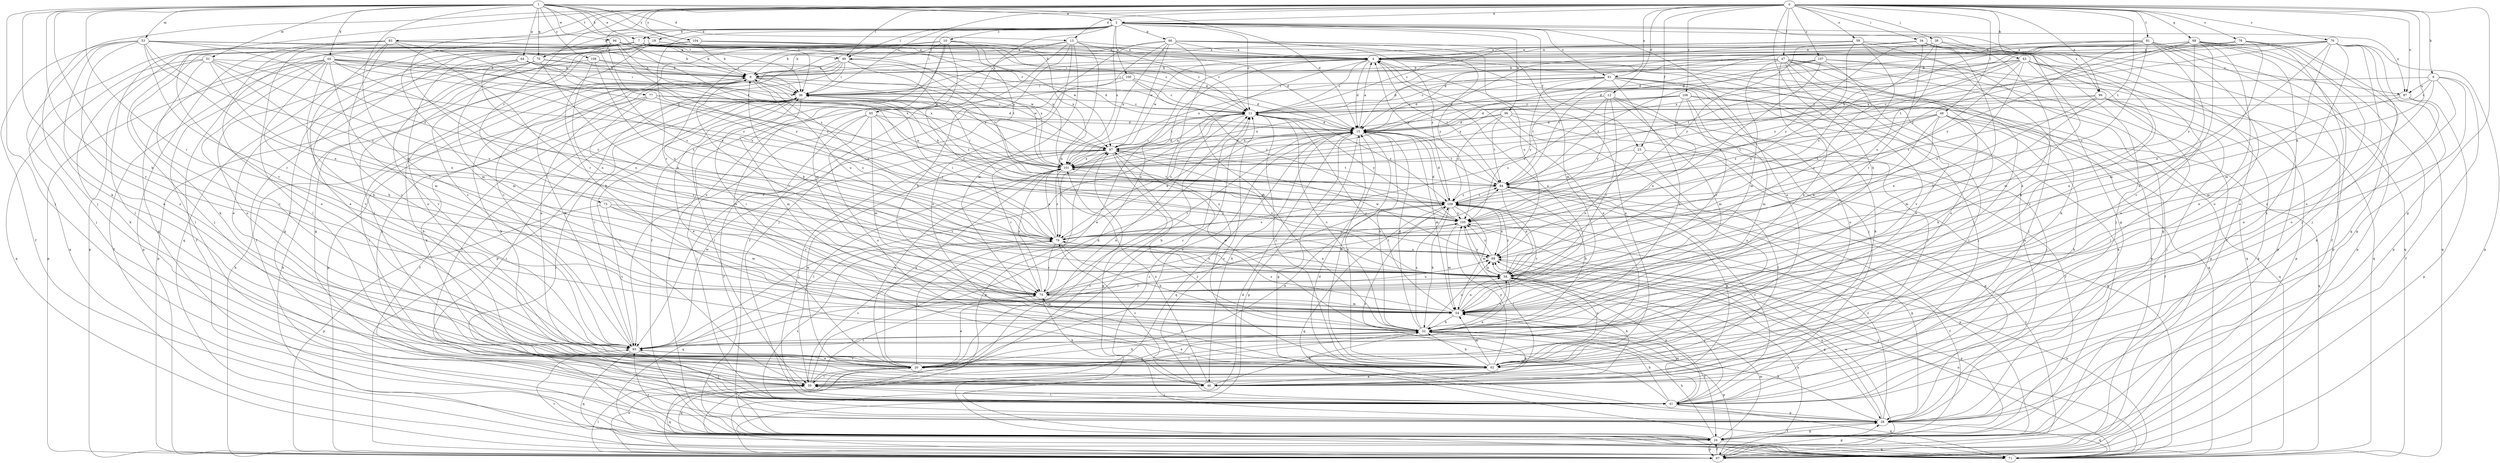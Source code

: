 strict digraph  {
0;
1;
2;
4;
6;
7;
8;
10;
11;
12;
13;
15;
19;
20;
23;
24;
28;
32;
34;
36;
38;
41;
43;
44;
46;
47;
48;
49;
50;
51;
53;
54;
58;
59;
61;
62;
64;
65;
66;
67;
68;
70;
71;
73;
75;
76;
77;
78;
79;
81;
83;
84;
87;
88;
93;
94;
96;
97;
99;
100;
101;
104;
105;
106;
107;
108;
109;
0 -> 2  [label=a];
0 -> 6  [label=b];
0 -> 12  [label=d];
0 -> 13  [label=d];
0 -> 23  [label=f];
0 -> 28  [label=g];
0 -> 32  [label=h];
0 -> 34  [label=i];
0 -> 36  [label=i];
0 -> 38  [label=j];
0 -> 41  [label=j];
0 -> 43  [label=k];
0 -> 47  [label=l];
0 -> 48  [label=l];
0 -> 49  [label=l];
0 -> 58  [label=n];
0 -> 59  [label=o];
0 -> 61  [label=o];
0 -> 68  [label=q];
0 -> 73  [label=r];
0 -> 75  [label=r];
0 -> 76  [label=s];
0 -> 77  [label=s];
0 -> 78  [label=s];
0 -> 81  [label=t];
0 -> 83  [label=t];
0 -> 84  [label=t];
0 -> 87  [label=u];
0 -> 93  [label=v];
0 -> 99  [label=x];
0 -> 104  [label=y];
0 -> 106  [label=z];
0 -> 107  [label=z];
1 -> 2  [label=a];
1 -> 7  [label=b];
1 -> 13  [label=d];
1 -> 15  [label=d];
1 -> 19  [label=e];
1 -> 32  [label=h];
1 -> 36  [label=i];
1 -> 41  [label=j];
1 -> 44  [label=k];
1 -> 46  [label=k];
1 -> 51  [label=m];
1 -> 53  [label=m];
1 -> 54  [label=m];
1 -> 64  [label=p];
1 -> 70  [label=q];
1 -> 75  [label=r];
1 -> 84  [label=t];
1 -> 93  [label=v];
1 -> 94  [label=w];
1 -> 104  [label=y];
1 -> 108  [label=z];
2 -> 7  [label=b];
2 -> 10  [label=c];
2 -> 11  [label=c];
2 -> 19  [label=e];
2 -> 23  [label=f];
2 -> 28  [label=g];
2 -> 36  [label=i];
2 -> 49  [label=l];
2 -> 61  [label=o];
2 -> 62  [label=o];
2 -> 65  [label=p];
2 -> 66  [label=p];
2 -> 70  [label=q];
2 -> 71  [label=q];
2 -> 75  [label=r];
2 -> 87  [label=u];
2 -> 96  [label=w];
2 -> 99  [label=x];
2 -> 100  [label=x];
2 -> 101  [label=x];
4 -> 8  [label=b];
4 -> 11  [label=c];
4 -> 15  [label=d];
4 -> 32  [label=h];
4 -> 41  [label=j];
4 -> 62  [label=o];
4 -> 84  [label=t];
4 -> 97  [label=w];
6 -> 11  [label=c];
6 -> 20  [label=e];
6 -> 24  [label=f];
6 -> 36  [label=i];
6 -> 54  [label=m];
6 -> 62  [label=o];
6 -> 87  [label=u];
7 -> 4  [label=a];
7 -> 8  [label=b];
7 -> 11  [label=c];
7 -> 15  [label=d];
7 -> 28  [label=g];
7 -> 36  [label=i];
7 -> 41  [label=j];
7 -> 46  [label=k];
7 -> 49  [label=l];
7 -> 54  [label=m];
7 -> 67  [label=p];
7 -> 71  [label=q];
7 -> 87  [label=u];
7 -> 101  [label=x];
8 -> 36  [label=i];
8 -> 46  [label=k];
8 -> 67  [label=p];
8 -> 75  [label=r];
8 -> 79  [label=s];
8 -> 88  [label=u];
8 -> 97  [label=w];
8 -> 101  [label=x];
10 -> 8  [label=b];
10 -> 11  [label=c];
10 -> 24  [label=f];
10 -> 49  [label=l];
10 -> 50  [label=l];
10 -> 54  [label=m];
10 -> 58  [label=n];
10 -> 62  [label=o];
10 -> 84  [label=t];
10 -> 93  [label=v];
10 -> 101  [label=x];
11 -> 15  [label=d];
11 -> 20  [label=e];
11 -> 79  [label=s];
11 -> 93  [label=v];
11 -> 101  [label=x];
11 -> 105  [label=y];
11 -> 109  [label=z];
12 -> 11  [label=c];
12 -> 41  [label=j];
12 -> 50  [label=l];
12 -> 54  [label=m];
12 -> 75  [label=r];
12 -> 79  [label=s];
12 -> 101  [label=x];
12 -> 105  [label=y];
13 -> 4  [label=a];
13 -> 8  [label=b];
13 -> 11  [label=c];
13 -> 24  [label=f];
13 -> 32  [label=h];
13 -> 54  [label=m];
13 -> 58  [label=n];
13 -> 62  [label=o];
13 -> 93  [label=v];
15 -> 4  [label=a];
15 -> 20  [label=e];
15 -> 28  [label=g];
15 -> 32  [label=h];
15 -> 46  [label=k];
15 -> 54  [label=m];
15 -> 62  [label=o];
15 -> 67  [label=p];
15 -> 71  [label=q];
15 -> 75  [label=r];
15 -> 84  [label=t];
15 -> 97  [label=w];
19 -> 4  [label=a];
19 -> 15  [label=d];
19 -> 24  [label=f];
19 -> 28  [label=g];
19 -> 32  [label=h];
19 -> 62  [label=o];
20 -> 11  [label=c];
20 -> 32  [label=h];
20 -> 50  [label=l];
20 -> 71  [label=q];
20 -> 79  [label=s];
20 -> 93  [label=v];
20 -> 101  [label=x];
23 -> 28  [label=g];
23 -> 50  [label=l];
23 -> 58  [label=n];
23 -> 101  [label=x];
24 -> 4  [label=a];
24 -> 11  [label=c];
24 -> 28  [label=g];
24 -> 32  [label=h];
24 -> 36  [label=i];
24 -> 54  [label=m];
24 -> 67  [label=p];
24 -> 71  [label=q];
24 -> 88  [label=u];
24 -> 93  [label=v];
24 -> 97  [label=w];
28 -> 4  [label=a];
28 -> 15  [label=d];
28 -> 24  [label=f];
28 -> 32  [label=h];
28 -> 36  [label=i];
28 -> 71  [label=q];
28 -> 79  [label=s];
28 -> 88  [label=u];
28 -> 109  [label=z];
32 -> 11  [label=c];
32 -> 15  [label=d];
32 -> 20  [label=e];
32 -> 46  [label=k];
32 -> 50  [label=l];
32 -> 58  [label=n];
32 -> 67  [label=p];
32 -> 88  [label=u];
32 -> 93  [label=v];
32 -> 97  [label=w];
32 -> 109  [label=z];
34 -> 4  [label=a];
34 -> 24  [label=f];
34 -> 32  [label=h];
34 -> 36  [label=i];
34 -> 67  [label=p];
34 -> 75  [label=r];
34 -> 105  [label=y];
36 -> 11  [label=c];
36 -> 20  [label=e];
36 -> 24  [label=f];
36 -> 41  [label=j];
36 -> 50  [label=l];
36 -> 54  [label=m];
36 -> 109  [label=z];
38 -> 4  [label=a];
38 -> 32  [label=h];
38 -> 41  [label=j];
38 -> 79  [label=s];
38 -> 88  [label=u];
38 -> 105  [label=y];
41 -> 11  [label=c];
41 -> 28  [label=g];
41 -> 32  [label=h];
41 -> 50  [label=l];
41 -> 54  [label=m];
41 -> 58  [label=n];
41 -> 71  [label=q];
41 -> 84  [label=t];
41 -> 109  [label=z];
43 -> 8  [label=b];
43 -> 15  [label=d];
43 -> 32  [label=h];
43 -> 54  [label=m];
43 -> 62  [label=o];
43 -> 79  [label=s];
43 -> 84  [label=t];
43 -> 88  [label=u];
43 -> 93  [label=v];
43 -> 109  [label=z];
44 -> 8  [label=b];
44 -> 24  [label=f];
44 -> 32  [label=h];
44 -> 36  [label=i];
44 -> 50  [label=l];
44 -> 54  [label=m];
44 -> 58  [label=n];
44 -> 62  [label=o];
44 -> 67  [label=p];
44 -> 93  [label=v];
44 -> 101  [label=x];
44 -> 105  [label=y];
44 -> 109  [label=z];
46 -> 8  [label=b];
46 -> 32  [label=h];
46 -> 79  [label=s];
46 -> 97  [label=w];
46 -> 101  [label=x];
47 -> 8  [label=b];
47 -> 15  [label=d];
47 -> 20  [label=e];
47 -> 32  [label=h];
47 -> 36  [label=i];
47 -> 41  [label=j];
47 -> 50  [label=l];
47 -> 54  [label=m];
47 -> 62  [label=o];
47 -> 67  [label=p];
47 -> 71  [label=q];
47 -> 93  [label=v];
47 -> 101  [label=x];
48 -> 15  [label=d];
48 -> 24  [label=f];
48 -> 32  [label=h];
48 -> 46  [label=k];
48 -> 58  [label=n];
48 -> 71  [label=q];
48 -> 75  [label=r];
48 -> 84  [label=t];
48 -> 109  [label=z];
49 -> 8  [label=b];
49 -> 20  [label=e];
49 -> 36  [label=i];
49 -> 41  [label=j];
49 -> 67  [label=p];
49 -> 84  [label=t];
49 -> 88  [label=u];
49 -> 101  [label=x];
50 -> 4  [label=a];
50 -> 36  [label=i];
50 -> 41  [label=j];
50 -> 71  [label=q];
50 -> 75  [label=r];
50 -> 79  [label=s];
51 -> 8  [label=b];
51 -> 46  [label=k];
51 -> 58  [label=n];
51 -> 71  [label=q];
51 -> 75  [label=r];
51 -> 88  [label=u];
51 -> 93  [label=v];
51 -> 109  [label=z];
53 -> 4  [label=a];
53 -> 20  [label=e];
53 -> 24  [label=f];
53 -> 41  [label=j];
53 -> 58  [label=n];
53 -> 62  [label=o];
53 -> 75  [label=r];
53 -> 79  [label=s];
53 -> 97  [label=w];
53 -> 101  [label=x];
53 -> 109  [label=z];
54 -> 4  [label=a];
54 -> 11  [label=c];
54 -> 24  [label=f];
54 -> 32  [label=h];
54 -> 36  [label=i];
54 -> 58  [label=n];
54 -> 79  [label=s];
54 -> 109  [label=z];
58 -> 8  [label=b];
58 -> 20  [label=e];
58 -> 28  [label=g];
58 -> 41  [label=j];
58 -> 46  [label=k];
58 -> 75  [label=r];
58 -> 105  [label=y];
58 -> 109  [label=z];
59 -> 4  [label=a];
59 -> 8  [label=b];
59 -> 11  [label=c];
59 -> 28  [label=g];
59 -> 46  [label=k];
59 -> 58  [label=n];
59 -> 67  [label=p];
59 -> 75  [label=r];
59 -> 101  [label=x];
61 -> 11  [label=c];
61 -> 15  [label=d];
61 -> 32  [label=h];
61 -> 36  [label=i];
61 -> 41  [label=j];
61 -> 46  [label=k];
61 -> 62  [label=o];
61 -> 71  [label=q];
61 -> 84  [label=t];
61 -> 105  [label=y];
62 -> 4  [label=a];
62 -> 11  [label=c];
62 -> 15  [label=d];
62 -> 32  [label=h];
62 -> 46  [label=k];
62 -> 54  [label=m];
62 -> 75  [label=r];
62 -> 88  [label=u];
62 -> 105  [label=y];
64 -> 8  [label=b];
64 -> 15  [label=d];
64 -> 32  [label=h];
64 -> 62  [label=o];
64 -> 79  [label=s];
64 -> 97  [label=w];
64 -> 101  [label=x];
65 -> 15  [label=d];
65 -> 24  [label=f];
65 -> 41  [label=j];
65 -> 54  [label=m];
65 -> 62  [label=o];
65 -> 79  [label=s];
65 -> 101  [label=x];
66 -> 4  [label=a];
66 -> 8  [label=b];
66 -> 41  [label=j];
66 -> 54  [label=m];
66 -> 62  [label=o];
66 -> 88  [label=u];
66 -> 93  [label=v];
66 -> 97  [label=w];
66 -> 101  [label=x];
66 -> 105  [label=y];
66 -> 109  [label=z];
67 -> 4  [label=a];
67 -> 8  [label=b];
67 -> 15  [label=d];
67 -> 20  [label=e];
67 -> 24  [label=f];
67 -> 28  [label=g];
67 -> 50  [label=l];
67 -> 58  [label=n];
67 -> 84  [label=t];
67 -> 97  [label=w];
68 -> 4  [label=a];
68 -> 15  [label=d];
68 -> 20  [label=e];
68 -> 24  [label=f];
68 -> 46  [label=k];
68 -> 67  [label=p];
68 -> 71  [label=q];
68 -> 84  [label=t];
68 -> 93  [label=v];
68 -> 101  [label=x];
68 -> 105  [label=y];
68 -> 109  [label=z];
70 -> 8  [label=b];
70 -> 20  [label=e];
70 -> 54  [label=m];
70 -> 58  [label=n];
70 -> 93  [label=v];
70 -> 97  [label=w];
71 -> 8  [label=b];
71 -> 11  [label=c];
71 -> 58  [label=n];
71 -> 88  [label=u];
71 -> 93  [label=v];
71 -> 105  [label=y];
73 -> 54  [label=m];
73 -> 67  [label=p];
73 -> 75  [label=r];
73 -> 93  [label=v];
73 -> 105  [label=y];
75 -> 4  [label=a];
75 -> 20  [label=e];
75 -> 46  [label=k];
75 -> 54  [label=m];
75 -> 84  [label=t];
75 -> 88  [label=u];
75 -> 101  [label=x];
75 -> 105  [label=y];
76 -> 4  [label=a];
76 -> 8  [label=b];
76 -> 15  [label=d];
76 -> 20  [label=e];
76 -> 28  [label=g];
76 -> 41  [label=j];
76 -> 54  [label=m];
76 -> 58  [label=n];
76 -> 62  [label=o];
76 -> 67  [label=p];
76 -> 101  [label=x];
77 -> 11  [label=c];
77 -> 15  [label=d];
77 -> 46  [label=k];
77 -> 50  [label=l];
77 -> 75  [label=r];
77 -> 79  [label=s];
78 -> 4  [label=a];
78 -> 11  [label=c];
78 -> 28  [label=g];
78 -> 41  [label=j];
78 -> 54  [label=m];
78 -> 62  [label=o];
78 -> 101  [label=x];
79 -> 15  [label=d];
79 -> 32  [label=h];
79 -> 36  [label=i];
79 -> 58  [label=n];
79 -> 71  [label=q];
79 -> 75  [label=r];
79 -> 88  [label=u];
79 -> 101  [label=x];
81 -> 4  [label=a];
81 -> 15  [label=d];
81 -> 32  [label=h];
81 -> 62  [label=o];
81 -> 67  [label=p];
81 -> 71  [label=q];
81 -> 79  [label=s];
81 -> 84  [label=t];
81 -> 105  [label=y];
83 -> 4  [label=a];
83 -> 20  [label=e];
83 -> 24  [label=f];
83 -> 36  [label=i];
83 -> 50  [label=l];
83 -> 67  [label=p];
83 -> 75  [label=r];
83 -> 79  [label=s];
83 -> 93  [label=v];
84 -> 4  [label=a];
84 -> 32  [label=h];
84 -> 36  [label=i];
84 -> 46  [label=k];
84 -> 58  [label=n];
84 -> 67  [label=p];
84 -> 109  [label=z];
87 -> 11  [label=c];
87 -> 46  [label=k];
87 -> 58  [label=n];
87 -> 67  [label=p];
88 -> 58  [label=n];
88 -> 67  [label=p];
88 -> 97  [label=w];
88 -> 105  [label=y];
93 -> 8  [label=b];
93 -> 15  [label=d];
93 -> 20  [label=e];
93 -> 36  [label=i];
93 -> 41  [label=j];
93 -> 62  [label=o];
93 -> 71  [label=q];
93 -> 97  [label=w];
93 -> 109  [label=z];
94 -> 4  [label=a];
94 -> 8  [label=b];
94 -> 11  [label=c];
94 -> 50  [label=l];
94 -> 62  [label=o];
94 -> 79  [label=s];
94 -> 105  [label=y];
94 -> 109  [label=z];
96 -> 15  [label=d];
96 -> 24  [label=f];
96 -> 62  [label=o];
96 -> 71  [label=q];
96 -> 84  [label=t];
96 -> 101  [label=x];
96 -> 109  [label=z];
97 -> 11  [label=c];
97 -> 15  [label=d];
97 -> 28  [label=g];
97 -> 32  [label=h];
97 -> 41  [label=j];
97 -> 58  [label=n];
97 -> 75  [label=r];
97 -> 79  [label=s];
97 -> 84  [label=t];
97 -> 101  [label=x];
99 -> 11  [label=c];
99 -> 28  [label=g];
99 -> 41  [label=j];
99 -> 50  [label=l];
99 -> 54  [label=m];
99 -> 58  [label=n];
99 -> 97  [label=w];
100 -> 11  [label=c];
100 -> 15  [label=d];
100 -> 24  [label=f];
100 -> 36  [label=i];
100 -> 105  [label=y];
101 -> 11  [label=c];
101 -> 20  [label=e];
101 -> 50  [label=l];
101 -> 79  [label=s];
101 -> 84  [label=t];
104 -> 4  [label=a];
104 -> 8  [label=b];
104 -> 28  [label=g];
104 -> 93  [label=v];
104 -> 97  [label=w];
104 -> 101  [label=x];
105 -> 15  [label=d];
105 -> 24  [label=f];
105 -> 50  [label=l];
105 -> 54  [label=m];
105 -> 79  [label=s];
105 -> 101  [label=x];
106 -> 11  [label=c];
106 -> 15  [label=d];
106 -> 50  [label=l];
106 -> 54  [label=m];
106 -> 58  [label=n];
106 -> 71  [label=q];
106 -> 75  [label=r];
106 -> 101  [label=x];
107 -> 8  [label=b];
107 -> 67  [label=p];
107 -> 71  [label=q];
107 -> 79  [label=s];
107 -> 84  [label=t];
107 -> 88  [label=u];
107 -> 109  [label=z];
108 -> 8  [label=b];
108 -> 36  [label=i];
108 -> 58  [label=n];
108 -> 67  [label=p];
108 -> 79  [label=s];
109 -> 8  [label=b];
109 -> 15  [label=d];
109 -> 20  [label=e];
109 -> 28  [label=g];
109 -> 32  [label=h];
109 -> 54  [label=m];
109 -> 71  [label=q];
109 -> 79  [label=s];
109 -> 84  [label=t];
109 -> 88  [label=u];
109 -> 105  [label=y];
}
